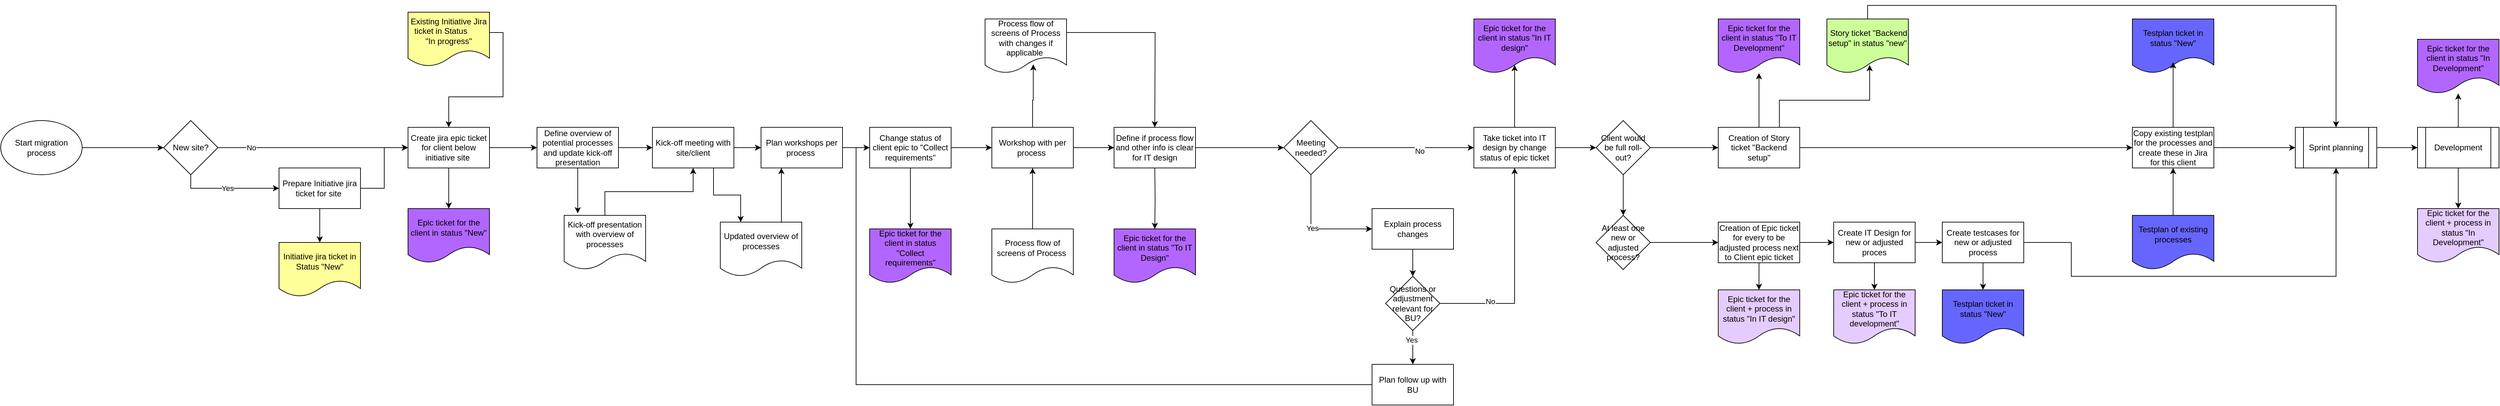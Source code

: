 <mxfile version="26.0.11">
  <diagram name="Pagina-1" id="MSs8Dhvhf93qKQDW9ePJ">
    <mxGraphModel dx="34434" dy="738" grid="1" gridSize="10" guides="1" tooltips="1" connect="1" arrows="1" fold="1" page="1" pageScale="1" pageWidth="33000" pageHeight="46810" math="0" shadow="0">
      <root>
        <mxCell id="0" />
        <mxCell id="1" parent="0" />
        <mxCell id="JK_t3SRdudCWYbcd_Vwk-64" style="edgeStyle=orthogonalEdgeStyle;rounded=0;orthogonalLoop=1;jettySize=auto;html=1;exitX=0.75;exitY=1;exitDx=0;exitDy=0;entryX=0.25;entryY=0;entryDx=0;entryDy=0;" edge="1" parent="1" source="JK_t3SRdudCWYbcd_Vwk-1" target="JK_t3SRdudCWYbcd_Vwk-63">
          <mxGeometry relative="1" as="geometry" />
        </mxCell>
        <mxCell id="JK_t3SRdudCWYbcd_Vwk-66" style="edgeStyle=orthogonalEdgeStyle;rounded=0;orthogonalLoop=1;jettySize=auto;html=1;exitX=1;exitY=0.5;exitDx=0;exitDy=0;entryX=0;entryY=0.5;entryDx=0;entryDy=0;" edge="1" parent="1" source="JK_t3SRdudCWYbcd_Vwk-1" target="JK_t3SRdudCWYbcd_Vwk-62">
          <mxGeometry relative="1" as="geometry" />
        </mxCell>
        <mxCell id="JK_t3SRdudCWYbcd_Vwk-1" value="Kick-off meeting with site/client" style="rounded=0;whiteSpace=wrap;html=1;" vertex="1" parent="1">
          <mxGeometry x="440" y="290" width="120" height="60" as="geometry" />
        </mxCell>
        <mxCell id="JK_t3SRdudCWYbcd_Vwk-15" style="edgeStyle=orthogonalEdgeStyle;rounded=0;orthogonalLoop=1;jettySize=auto;html=1;exitX=0.5;exitY=0;exitDx=0;exitDy=0;" edge="1" parent="1" source="JK_t3SRdudCWYbcd_Vwk-2" target="JK_t3SRdudCWYbcd_Vwk-1">
          <mxGeometry relative="1" as="geometry" />
        </mxCell>
        <mxCell id="JK_t3SRdudCWYbcd_Vwk-2" value="Kick-off presentation with overview of processes" style="shape=document;whiteSpace=wrap;html=1;boundedLbl=1;" vertex="1" parent="1">
          <mxGeometry x="310" y="420" width="120" height="80" as="geometry" />
        </mxCell>
        <mxCell id="JK_t3SRdudCWYbcd_Vwk-78" style="edgeStyle=orthogonalEdgeStyle;rounded=0;orthogonalLoop=1;jettySize=auto;html=1;exitX=1;exitY=0.5;exitDx=0;exitDy=0;entryX=0;entryY=0.5;entryDx=0;entryDy=0;" edge="1" parent="1" source="JK_t3SRdudCWYbcd_Vwk-8">
          <mxGeometry relative="1" as="geometry">
            <mxPoint x="1120" y="320" as="targetPoint" />
          </mxGeometry>
        </mxCell>
        <mxCell id="JK_t3SRdudCWYbcd_Vwk-8" value="Workshop with per process&amp;nbsp;" style="rounded=0;whiteSpace=wrap;html=1;" vertex="1" parent="1">
          <mxGeometry x="940" y="290" width="120" height="60" as="geometry" />
        </mxCell>
        <mxCell id="JK_t3SRdudCWYbcd_Vwk-16" style="edgeStyle=orthogonalEdgeStyle;rounded=0;orthogonalLoop=1;jettySize=auto;html=1;exitX=0.5;exitY=0;exitDx=0;exitDy=0;entryX=0.5;entryY=1;entryDx=0;entryDy=0;" edge="1" parent="1" source="JK_t3SRdudCWYbcd_Vwk-13" target="JK_t3SRdudCWYbcd_Vwk-8">
          <mxGeometry relative="1" as="geometry">
            <mxPoint x="1040" y="450" as="targetPoint" />
          </mxGeometry>
        </mxCell>
        <mxCell id="JK_t3SRdudCWYbcd_Vwk-13" value="Process flow of screens of Process&amp;nbsp;" style="shape=document;whiteSpace=wrap;html=1;boundedLbl=1;" vertex="1" parent="1">
          <mxGeometry x="940" y="440" width="120" height="80" as="geometry" />
        </mxCell>
        <mxCell id="JK_t3SRdudCWYbcd_Vwk-18" value="Initiative jira ticket in Status &quot;New&quot;" style="shape=document;whiteSpace=wrap;html=1;boundedLbl=1;fillColor=light-dark(#FFFF99,var(--ge-dark-color, #121212));" vertex="1" parent="1">
          <mxGeometry x="-110" y="460" width="120" height="80" as="geometry" />
        </mxCell>
        <mxCell id="JK_t3SRdudCWYbcd_Vwk-21" style="edgeStyle=orthogonalEdgeStyle;rounded=0;orthogonalLoop=1;jettySize=auto;html=1;exitX=0.5;exitY=1;exitDx=0;exitDy=0;entryX=0.5;entryY=0;entryDx=0;entryDy=0;" edge="1" parent="1" source="JK_t3SRdudCWYbcd_Vwk-20" target="JK_t3SRdudCWYbcd_Vwk-18">
          <mxGeometry relative="1" as="geometry" />
        </mxCell>
        <mxCell id="JK_t3SRdudCWYbcd_Vwk-59" style="edgeStyle=orthogonalEdgeStyle;rounded=0;orthogonalLoop=1;jettySize=auto;html=1;exitX=1;exitY=0.5;exitDx=0;exitDy=0;entryX=0;entryY=0.5;entryDx=0;entryDy=0;" edge="1" parent="1" source="JK_t3SRdudCWYbcd_Vwk-20" target="JK_t3SRdudCWYbcd_Vwk-50">
          <mxGeometry relative="1" as="geometry" />
        </mxCell>
        <mxCell id="JK_t3SRdudCWYbcd_Vwk-20" value="Prepare Initiative jira ticket for site&amp;nbsp;" style="rounded=0;whiteSpace=wrap;html=1;" vertex="1" parent="1">
          <mxGeometry x="-110" y="350" width="120" height="60" as="geometry" />
        </mxCell>
        <mxCell id="JK_t3SRdudCWYbcd_Vwk-28" value="" style="edgeStyle=orthogonalEdgeStyle;rounded=0;orthogonalLoop=1;jettySize=auto;html=1;exitX=0.5;exitY=1;exitDx=0;exitDy=0;" edge="1" parent="1" source="JK_t3SRdudCWYbcd_Vwk-22" target="JK_t3SRdudCWYbcd_Vwk-20">
          <mxGeometry relative="1" as="geometry" />
        </mxCell>
        <mxCell id="JK_t3SRdudCWYbcd_Vwk-30" value="Yes" style="edgeLabel;html=1;align=center;verticalAlign=middle;resizable=0;points=[];" vertex="1" connectable="0" parent="JK_t3SRdudCWYbcd_Vwk-28">
          <mxGeometry x="-0.022" relative="1" as="geometry">
            <mxPoint as="offset" />
          </mxGeometry>
        </mxCell>
        <mxCell id="JK_t3SRdudCWYbcd_Vwk-22" value="New site?" style="rhombus;whiteSpace=wrap;html=1;" vertex="1" parent="1">
          <mxGeometry x="-280" y="280" width="80" height="80" as="geometry" />
        </mxCell>
        <mxCell id="JK_t3SRdudCWYbcd_Vwk-43" style="edgeStyle=orthogonalEdgeStyle;rounded=0;orthogonalLoop=1;jettySize=auto;html=1;exitX=1;exitY=0.5;exitDx=0;exitDy=0;entryX=0;entryY=0.5;entryDx=0;entryDy=0;" edge="1" parent="1" source="JK_t3SRdudCWYbcd_Vwk-27" target="JK_t3SRdudCWYbcd_Vwk-22">
          <mxGeometry relative="1" as="geometry" />
        </mxCell>
        <mxCell id="JK_t3SRdudCWYbcd_Vwk-27" value="Start migration process" style="ellipse;whiteSpace=wrap;html=1;" vertex="1" parent="1">
          <mxGeometry x="-520" y="280" width="120" height="80" as="geometry" />
        </mxCell>
        <mxCell id="JK_t3SRdudCWYbcd_Vwk-77" style="edgeStyle=orthogonalEdgeStyle;rounded=0;orthogonalLoop=1;jettySize=auto;html=1;exitX=1;exitY=0.25;exitDx=0;exitDy=0;entryX=0.5;entryY=0;entryDx=0;entryDy=0;" edge="1" parent="1" source="JK_t3SRdudCWYbcd_Vwk-47">
          <mxGeometry relative="1" as="geometry">
            <mxPoint x="1180" y="290" as="targetPoint" />
          </mxGeometry>
        </mxCell>
        <mxCell id="JK_t3SRdudCWYbcd_Vwk-47" value="Process flow of screens of Process with changes if applicable&amp;nbsp;" style="shape=document;whiteSpace=wrap;html=1;boundedLbl=1;" vertex="1" parent="1">
          <mxGeometry x="930" y="130" width="120" height="80" as="geometry" />
        </mxCell>
        <mxCell id="JK_t3SRdudCWYbcd_Vwk-49" style="edgeStyle=orthogonalEdgeStyle;rounded=0;orthogonalLoop=1;jettySize=auto;html=1;exitX=0.5;exitY=0;exitDx=0;exitDy=0;entryX=0.592;entryY=0.838;entryDx=0;entryDy=0;entryPerimeter=0;" edge="1" parent="1" source="JK_t3SRdudCWYbcd_Vwk-8" target="JK_t3SRdudCWYbcd_Vwk-47">
          <mxGeometry relative="1" as="geometry" />
        </mxCell>
        <mxCell id="JK_t3SRdudCWYbcd_Vwk-58" style="edgeStyle=orthogonalEdgeStyle;rounded=0;orthogonalLoop=1;jettySize=auto;html=1;exitX=0.5;exitY=1;exitDx=0;exitDy=0;entryX=0.5;entryY=0;entryDx=0;entryDy=0;" edge="1" parent="1" source="JK_t3SRdudCWYbcd_Vwk-50" target="JK_t3SRdudCWYbcd_Vwk-56">
          <mxGeometry relative="1" as="geometry" />
        </mxCell>
        <mxCell id="JK_t3SRdudCWYbcd_Vwk-60" style="edgeStyle=orthogonalEdgeStyle;rounded=0;orthogonalLoop=1;jettySize=auto;html=1;exitX=1;exitY=0.5;exitDx=0;exitDy=0;entryX=0;entryY=0.5;entryDx=0;entryDy=0;" edge="1" parent="1" source="JK_t3SRdudCWYbcd_Vwk-50" target="JK_t3SRdudCWYbcd_Vwk-38">
          <mxGeometry relative="1" as="geometry" />
        </mxCell>
        <mxCell id="JK_t3SRdudCWYbcd_Vwk-50" value="Create jira epic ticket for client below initiative site&amp;nbsp;" style="rounded=0;whiteSpace=wrap;html=1;" vertex="1" parent="1">
          <mxGeometry x="80" y="290" width="120" height="60" as="geometry" />
        </mxCell>
        <mxCell id="JK_t3SRdudCWYbcd_Vwk-53" value="" style="edgeStyle=orthogonalEdgeStyle;rounded=0;orthogonalLoop=1;jettySize=auto;html=1;exitX=1;exitY=0.5;exitDx=0;exitDy=0;" edge="1" parent="1" source="JK_t3SRdudCWYbcd_Vwk-22">
          <mxGeometry relative="1" as="geometry">
            <mxPoint x="-240" y="280" as="sourcePoint" />
            <mxPoint x="80" y="320" as="targetPoint" />
            <Array as="points" />
          </mxGeometry>
        </mxCell>
        <mxCell id="JK_t3SRdudCWYbcd_Vwk-54" value="No" style="edgeLabel;html=1;align=center;verticalAlign=middle;resizable=0;points=[];" vertex="1" connectable="0" parent="JK_t3SRdudCWYbcd_Vwk-53">
          <mxGeometry x="-0.649" relative="1" as="geometry">
            <mxPoint as="offset" />
          </mxGeometry>
        </mxCell>
        <mxCell id="JK_t3SRdudCWYbcd_Vwk-55" style="edgeStyle=orthogonalEdgeStyle;rounded=0;orthogonalLoop=1;jettySize=auto;html=1;exitX=0.5;exitY=1;exitDx=0;exitDy=0;" edge="1" parent="1" source="JK_t3SRdudCWYbcd_Vwk-38">
          <mxGeometry relative="1" as="geometry">
            <mxPoint x="330" y="417" as="targetPoint" />
          </mxGeometry>
        </mxCell>
        <mxCell id="JK_t3SRdudCWYbcd_Vwk-61" style="edgeStyle=orthogonalEdgeStyle;rounded=0;orthogonalLoop=1;jettySize=auto;html=1;exitX=1;exitY=0.5;exitDx=0;exitDy=0;entryX=0;entryY=0.5;entryDx=0;entryDy=0;" edge="1" parent="1" source="JK_t3SRdudCWYbcd_Vwk-38" target="JK_t3SRdudCWYbcd_Vwk-1">
          <mxGeometry relative="1" as="geometry" />
        </mxCell>
        <mxCell id="JK_t3SRdudCWYbcd_Vwk-38" value="Define overview of potential processes and update kick-off presentation" style="rounded=0;whiteSpace=wrap;html=1;" vertex="1" parent="1">
          <mxGeometry x="270" y="290" width="120" height="60" as="geometry" />
        </mxCell>
        <mxCell id="JK_t3SRdudCWYbcd_Vwk-56" value="Epic ticket for the client in status &quot;New&quot;" style="shape=document;whiteSpace=wrap;html=1;boundedLbl=1;fillColor=light-dark(#B266FF,var(--ge-dark-color, #121212));" vertex="1" parent="1">
          <mxGeometry x="80" y="410" width="120" height="80" as="geometry" />
        </mxCell>
        <mxCell id="JK_t3SRdudCWYbcd_Vwk-67" style="edgeStyle=orthogonalEdgeStyle;rounded=0;orthogonalLoop=1;jettySize=auto;html=1;exitX=1;exitY=0.5;exitDx=0;exitDy=0;entryX=0;entryY=0.5;entryDx=0;entryDy=0;" edge="1" parent="1" source="JK_t3SRdudCWYbcd_Vwk-62" target="JK_t3SRdudCWYbcd_Vwk-8">
          <mxGeometry relative="1" as="geometry" />
        </mxCell>
        <mxCell id="JK_t3SRdudCWYbcd_Vwk-62" value="Plan workshops per process&amp;nbsp;" style="rounded=0;whiteSpace=wrap;html=1;" vertex="1" parent="1">
          <mxGeometry x="600" y="290" width="120" height="60" as="geometry" />
        </mxCell>
        <mxCell id="JK_t3SRdudCWYbcd_Vwk-65" style="edgeStyle=orthogonalEdgeStyle;rounded=0;orthogonalLoop=1;jettySize=auto;html=1;exitX=0.75;exitY=0;exitDx=0;exitDy=0;entryX=0.25;entryY=1;entryDx=0;entryDy=0;" edge="1" parent="1" source="JK_t3SRdudCWYbcd_Vwk-63" target="JK_t3SRdudCWYbcd_Vwk-62">
          <mxGeometry relative="1" as="geometry" />
        </mxCell>
        <mxCell id="JK_t3SRdudCWYbcd_Vwk-63" value="Updated overview of processes" style="shape=document;whiteSpace=wrap;html=1;boundedLbl=1;" vertex="1" parent="1">
          <mxGeometry x="540" y="430" width="120" height="80" as="geometry" />
        </mxCell>
        <mxCell id="JK_t3SRdudCWYbcd_Vwk-71" style="edgeStyle=orthogonalEdgeStyle;rounded=0;orthogonalLoop=1;jettySize=auto;html=1;exitX=0.5;exitY=1;exitDx=0;exitDy=0;entryX=0.5;entryY=0;entryDx=0;entryDy=0;" edge="1" parent="1" source="JK_t3SRdudCWYbcd_Vwk-68" target="JK_t3SRdudCWYbcd_Vwk-69">
          <mxGeometry relative="1" as="geometry" />
        </mxCell>
        <mxCell id="JK_t3SRdudCWYbcd_Vwk-68" value="Change status of client epic to &quot;Collect&lt;br/&gt;requirements&quot;" style="rounded=0;whiteSpace=wrap;html=1;" vertex="1" parent="1">
          <mxGeometry x="760" y="290" width="120" height="60" as="geometry" />
        </mxCell>
        <mxCell id="JK_t3SRdudCWYbcd_Vwk-69" value="Epic ticket for the client in status &quot;Collect&lt;br&gt;requirements&quot;" style="shape=document;whiteSpace=wrap;html=1;boundedLbl=1;fillColor=light-dark(#B266FF,var(--ge-dark-color, #121212));" vertex="1" parent="1">
          <mxGeometry x="760" y="440" width="120" height="80" as="geometry" />
        </mxCell>
        <mxCell id="JK_t3SRdudCWYbcd_Vwk-75" style="edgeStyle=orthogonalEdgeStyle;rounded=0;orthogonalLoop=1;jettySize=auto;html=1;exitX=1;exitY=0.75;exitDx=0;exitDy=0;entryX=0.5;entryY=0;entryDx=0;entryDy=0;" edge="1" parent="1" source="JK_t3SRdudCWYbcd_Vwk-74" target="JK_t3SRdudCWYbcd_Vwk-50">
          <mxGeometry relative="1" as="geometry">
            <Array as="points">
              <mxPoint x="200" y="150" />
              <mxPoint x="220" y="150" />
              <mxPoint x="220" y="245" />
              <mxPoint x="140" y="245" />
            </Array>
          </mxGeometry>
        </mxCell>
        <mxCell id="JK_t3SRdudCWYbcd_Vwk-74" value="Existing Initiative Jira ticket in Status&amp;nbsp; &amp;nbsp; &amp;nbsp; &amp;nbsp; &quot;In progress&quot;" style="shape=document;whiteSpace=wrap;html=1;boundedLbl=1;fillColor=light-dark(#FFFF99,var(--ge-dark-color, #121212));" vertex="1" parent="1">
          <mxGeometry x="80" y="120" width="120" height="80" as="geometry" />
        </mxCell>
        <mxCell id="JK_t3SRdudCWYbcd_Vwk-80" style="edgeStyle=orthogonalEdgeStyle;rounded=0;orthogonalLoop=1;jettySize=auto;html=1;exitX=0.5;exitY=1;exitDx=0;exitDy=0;entryX=0.5;entryY=0;entryDx=0;entryDy=0;" edge="1" parent="1" target="JK_t3SRdudCWYbcd_Vwk-79">
          <mxGeometry relative="1" as="geometry">
            <mxPoint x="1180" y="350" as="sourcePoint" />
          </mxGeometry>
        </mxCell>
        <mxCell id="JK_t3SRdudCWYbcd_Vwk-79" value="Epic ticket for the client in status &quot;To IT Design&quot;" style="shape=document;whiteSpace=wrap;html=1;boundedLbl=1;fillColor=light-dark(#B266FF,var(--ge-dark-color, #121212));" vertex="1" parent="1">
          <mxGeometry x="1120" y="440" width="120" height="80" as="geometry" />
        </mxCell>
        <mxCell id="JK_t3SRdudCWYbcd_Vwk-87" style="edgeStyle=orthogonalEdgeStyle;rounded=0;orthogonalLoop=1;jettySize=auto;html=1;exitX=1;exitY=0.5;exitDx=0;exitDy=0;entryX=0;entryY=0.5;entryDx=0;entryDy=0;" edge="1" parent="1" source="JK_t3SRdudCWYbcd_Vwk-83" target="JK_t3SRdudCWYbcd_Vwk-86">
          <mxGeometry relative="1" as="geometry" />
        </mxCell>
        <mxCell id="JK_t3SRdudCWYbcd_Vwk-83" value="Define if process flow and other info is clear for IT design" style="rounded=0;whiteSpace=wrap;html=1;" vertex="1" parent="1">
          <mxGeometry x="1120" y="290" width="120" height="60" as="geometry" />
        </mxCell>
        <mxCell id="JK_t3SRdudCWYbcd_Vwk-89" style="edgeStyle=orthogonalEdgeStyle;rounded=0;orthogonalLoop=1;jettySize=auto;html=1;entryX=0;entryY=0.5;entryDx=0;entryDy=0;exitX=0.5;exitY=1;exitDx=0;exitDy=0;" edge="1" parent="1" source="JK_t3SRdudCWYbcd_Vwk-86" target="JK_t3SRdudCWYbcd_Vwk-88">
          <mxGeometry relative="1" as="geometry">
            <mxPoint x="1320" y="420" as="sourcePoint" />
          </mxGeometry>
        </mxCell>
        <mxCell id="JK_t3SRdudCWYbcd_Vwk-90" value="Yes" style="edgeLabel;html=1;align=center;verticalAlign=middle;resizable=0;points=[];" vertex="1" connectable="0" parent="JK_t3SRdudCWYbcd_Vwk-89">
          <mxGeometry x="-0.04" y="1" relative="1" as="geometry">
            <mxPoint as="offset" />
          </mxGeometry>
        </mxCell>
        <mxCell id="JK_t3SRdudCWYbcd_Vwk-92" style="edgeStyle=orthogonalEdgeStyle;rounded=0;orthogonalLoop=1;jettySize=auto;html=1;exitX=1;exitY=0.5;exitDx=0;exitDy=0;entryX=0;entryY=0.5;entryDx=0;entryDy=0;" edge="1" parent="1" source="JK_t3SRdudCWYbcd_Vwk-86" target="JK_t3SRdudCWYbcd_Vwk-91">
          <mxGeometry relative="1" as="geometry" />
        </mxCell>
        <mxCell id="JK_t3SRdudCWYbcd_Vwk-93" value="No" style="edgeLabel;html=1;align=center;verticalAlign=middle;resizable=0;points=[];" vertex="1" connectable="0" parent="JK_t3SRdudCWYbcd_Vwk-92">
          <mxGeometry x="0.2" y="-5" relative="1" as="geometry">
            <mxPoint as="offset" />
          </mxGeometry>
        </mxCell>
        <mxCell id="JK_t3SRdudCWYbcd_Vwk-86" value="Meeting needed?" style="rhombus;whiteSpace=wrap;html=1;" vertex="1" parent="1">
          <mxGeometry x="1370" y="280" width="80" height="80" as="geometry" />
        </mxCell>
        <mxCell id="JK_t3SRdudCWYbcd_Vwk-94" style="edgeStyle=orthogonalEdgeStyle;rounded=0;orthogonalLoop=1;jettySize=auto;html=1;exitX=1;exitY=0.5;exitDx=0;exitDy=0;entryX=0.5;entryY=1;entryDx=0;entryDy=0;" edge="1" parent="1" source="JK_t3SRdudCWYbcd_Vwk-114" target="JK_t3SRdudCWYbcd_Vwk-91">
          <mxGeometry relative="1" as="geometry" />
        </mxCell>
        <mxCell id="JK_t3SRdudCWYbcd_Vwk-116" value="No" style="edgeLabel;html=1;align=center;verticalAlign=middle;resizable=0;points=[];" vertex="1" connectable="0" parent="JK_t3SRdudCWYbcd_Vwk-94">
          <mxGeometry x="-0.523" y="3" relative="1" as="geometry">
            <mxPoint as="offset" />
          </mxGeometry>
        </mxCell>
        <mxCell id="JK_t3SRdudCWYbcd_Vwk-115" style="edgeStyle=orthogonalEdgeStyle;rounded=0;orthogonalLoop=1;jettySize=auto;html=1;exitX=0.5;exitY=1;exitDx=0;exitDy=0;entryX=0.5;entryY=0;entryDx=0;entryDy=0;" edge="1" parent="1" source="JK_t3SRdudCWYbcd_Vwk-88" target="JK_t3SRdudCWYbcd_Vwk-114">
          <mxGeometry relative="1" as="geometry" />
        </mxCell>
        <mxCell id="JK_t3SRdudCWYbcd_Vwk-88" value="Explain process changes" style="rounded=0;whiteSpace=wrap;html=1;" vertex="1" parent="1">
          <mxGeometry x="1500" y="410" width="120" height="60" as="geometry" />
        </mxCell>
        <mxCell id="JK_t3SRdudCWYbcd_Vwk-99" style="edgeStyle=orthogonalEdgeStyle;rounded=0;orthogonalLoop=1;jettySize=auto;html=1;exitX=1;exitY=0.5;exitDx=0;exitDy=0;entryX=0;entryY=0.5;entryDx=0;entryDy=0;" edge="1" parent="1" source="JK_t3SRdudCWYbcd_Vwk-91" target="JK_t3SRdudCWYbcd_Vwk-98">
          <mxGeometry relative="1" as="geometry" />
        </mxCell>
        <mxCell id="JK_t3SRdudCWYbcd_Vwk-91" value="Take ticket into IT design by change status of epic ticket" style="rounded=0;whiteSpace=wrap;html=1;" vertex="1" parent="1">
          <mxGeometry x="1650" y="290" width="120" height="60" as="geometry" />
        </mxCell>
        <mxCell id="JK_t3SRdudCWYbcd_Vwk-95" value="Epic ticket for the client in status &quot;In IT design&quot;" style="shape=document;whiteSpace=wrap;html=1;boundedLbl=1;fillColor=light-dark(#B266FF,var(--ge-dark-color, #121212));" vertex="1" parent="1">
          <mxGeometry x="1650" y="130" width="120" height="80" as="geometry" />
        </mxCell>
        <mxCell id="JK_t3SRdudCWYbcd_Vwk-96" style="edgeStyle=orthogonalEdgeStyle;rounded=0;orthogonalLoop=1;jettySize=auto;html=1;exitX=0.5;exitY=0;exitDx=0;exitDy=0;entryX=0.5;entryY=0.85;entryDx=0;entryDy=0;entryPerimeter=0;" edge="1" parent="1" source="JK_t3SRdudCWYbcd_Vwk-91" target="JK_t3SRdudCWYbcd_Vwk-95">
          <mxGeometry relative="1" as="geometry" />
        </mxCell>
        <mxCell id="JK_t3SRdudCWYbcd_Vwk-101" style="edgeStyle=orthogonalEdgeStyle;rounded=0;orthogonalLoop=1;jettySize=auto;html=1;exitX=1;exitY=0.5;exitDx=0;exitDy=0;entryX=0;entryY=0.5;entryDx=0;entryDy=0;" edge="1" parent="1" source="JK_t3SRdudCWYbcd_Vwk-98" target="JK_t3SRdudCWYbcd_Vwk-100">
          <mxGeometry relative="1" as="geometry" />
        </mxCell>
        <mxCell id="JK_t3SRdudCWYbcd_Vwk-107" style="edgeStyle=orthogonalEdgeStyle;rounded=0;orthogonalLoop=1;jettySize=auto;html=1;exitX=0.5;exitY=1;exitDx=0;exitDy=0;entryX=0.5;entryY=0;entryDx=0;entryDy=0;" edge="1" parent="1" source="JK_t3SRdudCWYbcd_Vwk-98" target="JK_t3SRdudCWYbcd_Vwk-106">
          <mxGeometry relative="1" as="geometry" />
        </mxCell>
        <mxCell id="JK_t3SRdudCWYbcd_Vwk-98" value="Client would be full roll-out?" style="rhombus;whiteSpace=wrap;html=1;" vertex="1" parent="1">
          <mxGeometry x="1830" y="280" width="80" height="80" as="geometry" />
        </mxCell>
        <mxCell id="JK_t3SRdudCWYbcd_Vwk-103" style="edgeStyle=orthogonalEdgeStyle;rounded=0;orthogonalLoop=1;jettySize=auto;html=1;exitX=0.5;exitY=0;exitDx=0;exitDy=0;" edge="1" parent="1" source="JK_t3SRdudCWYbcd_Vwk-100" target="JK_t3SRdudCWYbcd_Vwk-102">
          <mxGeometry relative="1" as="geometry" />
        </mxCell>
        <mxCell id="JK_t3SRdudCWYbcd_Vwk-124" style="edgeStyle=orthogonalEdgeStyle;rounded=0;orthogonalLoop=1;jettySize=auto;html=1;exitX=1;exitY=0.5;exitDx=0;exitDy=0;entryX=0;entryY=0.5;entryDx=0;entryDy=0;" edge="1" parent="1" source="JK_t3SRdudCWYbcd_Vwk-100" target="JK_t3SRdudCWYbcd_Vwk-123">
          <mxGeometry relative="1" as="geometry" />
        </mxCell>
        <mxCell id="JK_t3SRdudCWYbcd_Vwk-100" value="Creation of Story ticket &quot;Backend setup&quot;" style="rounded=0;whiteSpace=wrap;html=1;" vertex="1" parent="1">
          <mxGeometry x="2010" y="290" width="120" height="60" as="geometry" />
        </mxCell>
        <mxCell id="JK_t3SRdudCWYbcd_Vwk-102" value="Epic ticket for the client in status &quot;To IT Development&quot;" style="shape=document;whiteSpace=wrap;html=1;boundedLbl=1;fillColor=light-dark(#B266FF,var(--ge-dark-color, #121212));" vertex="1" parent="1">
          <mxGeometry x="2010" y="130" width="120" height="80" as="geometry" />
        </mxCell>
        <mxCell id="JK_t3SRdudCWYbcd_Vwk-104" value="&amp;nbsp;Story ticket &quot;Backend setup&quot; in status &quot;new&quot;" style="shape=document;whiteSpace=wrap;html=1;boundedLbl=1;fillColor=light-dark(#CCFF99,var(--ge-dark-color, #121212));" vertex="1" parent="1">
          <mxGeometry x="2170" y="130" width="120" height="80" as="geometry" />
        </mxCell>
        <mxCell id="JK_t3SRdudCWYbcd_Vwk-105" style="edgeStyle=orthogonalEdgeStyle;rounded=0;orthogonalLoop=1;jettySize=auto;html=1;exitX=0.75;exitY=0;exitDx=0;exitDy=0;entryX=0.525;entryY=0.85;entryDx=0;entryDy=0;entryPerimeter=0;fillColor=#B3FF66;" edge="1" parent="1" source="JK_t3SRdudCWYbcd_Vwk-100" target="JK_t3SRdudCWYbcd_Vwk-104">
          <mxGeometry relative="1" as="geometry" />
        </mxCell>
        <mxCell id="JK_t3SRdudCWYbcd_Vwk-111" style="edgeStyle=orthogonalEdgeStyle;rounded=0;orthogonalLoop=1;jettySize=auto;html=1;exitX=1;exitY=0.5;exitDx=0;exitDy=0;entryX=0;entryY=0.5;entryDx=0;entryDy=0;" edge="1" parent="1" source="JK_t3SRdudCWYbcd_Vwk-106" target="JK_t3SRdudCWYbcd_Vwk-108">
          <mxGeometry relative="1" as="geometry" />
        </mxCell>
        <mxCell id="JK_t3SRdudCWYbcd_Vwk-106" value="At least one new or adjusted process?" style="rhombus;whiteSpace=wrap;html=1;" vertex="1" parent="1">
          <mxGeometry x="1830" y="420" width="80" height="80" as="geometry" />
        </mxCell>
        <mxCell id="JK_t3SRdudCWYbcd_Vwk-110" style="edgeStyle=orthogonalEdgeStyle;rounded=0;orthogonalLoop=1;jettySize=auto;html=1;exitX=0.5;exitY=1;exitDx=0;exitDy=0;" edge="1" parent="1" source="JK_t3SRdudCWYbcd_Vwk-108" target="JK_t3SRdudCWYbcd_Vwk-109">
          <mxGeometry relative="1" as="geometry" />
        </mxCell>
        <mxCell id="JK_t3SRdudCWYbcd_Vwk-137" style="edgeStyle=orthogonalEdgeStyle;rounded=0;orthogonalLoop=1;jettySize=auto;html=1;exitX=1;exitY=0.5;exitDx=0;exitDy=0;entryX=0;entryY=0.5;entryDx=0;entryDy=0;" edge="1" parent="1" source="JK_t3SRdudCWYbcd_Vwk-108" target="JK_t3SRdudCWYbcd_Vwk-136">
          <mxGeometry relative="1" as="geometry" />
        </mxCell>
        <mxCell id="JK_t3SRdudCWYbcd_Vwk-108" value="Creation of Epic ticket for every to be adjusted process next to Client epic ticket" style="rounded=0;whiteSpace=wrap;html=1;" vertex="1" parent="1">
          <mxGeometry x="2010" y="430" width="120" height="60" as="geometry" />
        </mxCell>
        <mxCell id="JK_t3SRdudCWYbcd_Vwk-109" value="Epic ticket for the client + process in status &quot;In IT design&quot;" style="shape=document;whiteSpace=wrap;html=1;boundedLbl=1;fillColor=light-dark(#E5CCFF,var(--ge-dark-color, #121212));" vertex="1" parent="1">
          <mxGeometry x="2010" y="530" width="120" height="80" as="geometry" />
        </mxCell>
        <mxCell id="JK_t3SRdudCWYbcd_Vwk-120" style="edgeStyle=orthogonalEdgeStyle;rounded=0;orthogonalLoop=1;jettySize=auto;html=1;exitX=0.5;exitY=1;exitDx=0;exitDy=0;entryX=0.5;entryY=0;entryDx=0;entryDy=0;" edge="1" parent="1" source="JK_t3SRdudCWYbcd_Vwk-114" target="JK_t3SRdudCWYbcd_Vwk-119">
          <mxGeometry relative="1" as="geometry" />
        </mxCell>
        <mxCell id="JK_t3SRdudCWYbcd_Vwk-121" value="Yes" style="edgeLabel;html=1;align=center;verticalAlign=middle;resizable=0;points=[];" vertex="1" connectable="0" parent="JK_t3SRdudCWYbcd_Vwk-120">
          <mxGeometry x="-0.44" y="-2" relative="1" as="geometry">
            <mxPoint as="offset" />
          </mxGeometry>
        </mxCell>
        <mxCell id="JK_t3SRdudCWYbcd_Vwk-114" value="Questions or adjustment relevant for BU?" style="rhombus;whiteSpace=wrap;html=1;" vertex="1" parent="1">
          <mxGeometry x="1520" y="510" width="80" height="80" as="geometry" />
        </mxCell>
        <mxCell id="JK_t3SRdudCWYbcd_Vwk-122" style="edgeStyle=orthogonalEdgeStyle;rounded=0;orthogonalLoop=1;jettySize=auto;html=1;exitX=0;exitY=0.5;exitDx=0;exitDy=0;entryX=0;entryY=0.5;entryDx=0;entryDy=0;" edge="1" parent="1" source="JK_t3SRdudCWYbcd_Vwk-119" target="JK_t3SRdudCWYbcd_Vwk-68">
          <mxGeometry relative="1" as="geometry" />
        </mxCell>
        <mxCell id="JK_t3SRdudCWYbcd_Vwk-119" value="Plan follow up with BU" style="rounded=0;whiteSpace=wrap;html=1;" vertex="1" parent="1">
          <mxGeometry x="1500" y="640" width="120" height="60" as="geometry" />
        </mxCell>
        <mxCell id="JK_t3SRdudCWYbcd_Vwk-131" style="edgeStyle=orthogonalEdgeStyle;rounded=0;orthogonalLoop=1;jettySize=auto;html=1;exitX=1;exitY=0.5;exitDx=0;exitDy=0;entryX=0;entryY=0.5;entryDx=0;entryDy=0;" edge="1" parent="1" source="JK_t3SRdudCWYbcd_Vwk-123" target="JK_t3SRdudCWYbcd_Vwk-130">
          <mxGeometry relative="1" as="geometry" />
        </mxCell>
        <mxCell id="JK_t3SRdudCWYbcd_Vwk-123" value="Copy existing testplan for the processes and create these in Jira for this client" style="rounded=0;whiteSpace=wrap;html=1;" vertex="1" parent="1">
          <mxGeometry x="2620" y="290" width="120" height="60" as="geometry" />
        </mxCell>
        <mxCell id="JK_t3SRdudCWYbcd_Vwk-135" style="edgeStyle=orthogonalEdgeStyle;rounded=0;orthogonalLoop=1;jettySize=auto;html=1;exitX=0.5;exitY=0;exitDx=0;exitDy=0;entryX=0.5;entryY=0;entryDx=0;entryDy=0;" edge="1" parent="1" source="JK_t3SRdudCWYbcd_Vwk-104" target="JK_t3SRdudCWYbcd_Vwk-130">
          <mxGeometry relative="1" as="geometry" />
        </mxCell>
        <mxCell id="JK_t3SRdudCWYbcd_Vwk-125" value="Testplan ticket in status &quot;New&quot;" style="shape=document;whiteSpace=wrap;html=1;boundedLbl=1;fillColor=light-dark(#6666FF,var(--ge-dark-color, #121212));" vertex="1" parent="1">
          <mxGeometry x="2620" y="130" width="120" height="80" as="geometry" />
        </mxCell>
        <mxCell id="JK_t3SRdudCWYbcd_Vwk-126" style="edgeStyle=orthogonalEdgeStyle;rounded=0;orthogonalLoop=1;jettySize=auto;html=1;exitX=0.5;exitY=0;exitDx=0;exitDy=0;entryX=0.5;entryY=0.8;entryDx=0;entryDy=0;entryPerimeter=0;" edge="1" parent="1" source="JK_t3SRdudCWYbcd_Vwk-123" target="JK_t3SRdudCWYbcd_Vwk-125">
          <mxGeometry relative="1" as="geometry" />
        </mxCell>
        <mxCell id="JK_t3SRdudCWYbcd_Vwk-128" style="edgeStyle=orthogonalEdgeStyle;rounded=0;orthogonalLoop=1;jettySize=auto;html=1;exitX=0.5;exitY=0;exitDx=0;exitDy=0;entryX=0.5;entryY=1;entryDx=0;entryDy=0;" edge="1" parent="1" source="JK_t3SRdudCWYbcd_Vwk-127" target="JK_t3SRdudCWYbcd_Vwk-123">
          <mxGeometry relative="1" as="geometry" />
        </mxCell>
        <mxCell id="JK_t3SRdudCWYbcd_Vwk-127" value="Testplan of existing processes" style="shape=document;whiteSpace=wrap;html=1;boundedLbl=1;fillColor=light-dark(#6666FF,var(--ge-dark-color, #121212));" vertex="1" parent="1">
          <mxGeometry x="2620" y="420" width="120" height="80" as="geometry" />
        </mxCell>
        <mxCell id="JK_t3SRdudCWYbcd_Vwk-150" style="edgeStyle=orthogonalEdgeStyle;rounded=0;orthogonalLoop=1;jettySize=auto;html=1;exitX=1;exitY=0.5;exitDx=0;exitDy=0;" edge="1" parent="1" source="JK_t3SRdudCWYbcd_Vwk-130">
          <mxGeometry relative="1" as="geometry">
            <mxPoint x="3040" y="320" as="targetPoint" />
          </mxGeometry>
        </mxCell>
        <mxCell id="JK_t3SRdudCWYbcd_Vwk-130" value="Sprint planning" style="shape=process;whiteSpace=wrap;html=1;backgroundOutline=1;" vertex="1" parent="1">
          <mxGeometry x="2860" y="290" width="120" height="60" as="geometry" />
        </mxCell>
        <mxCell id="JK_t3SRdudCWYbcd_Vwk-141" style="edgeStyle=orthogonalEdgeStyle;rounded=0;orthogonalLoop=1;jettySize=auto;html=1;exitX=0.5;exitY=1;exitDx=0;exitDy=0;" edge="1" parent="1" source="JK_t3SRdudCWYbcd_Vwk-136" target="JK_t3SRdudCWYbcd_Vwk-140">
          <mxGeometry relative="1" as="geometry" />
        </mxCell>
        <mxCell id="JK_t3SRdudCWYbcd_Vwk-146" style="edgeStyle=orthogonalEdgeStyle;rounded=0;orthogonalLoop=1;jettySize=auto;html=1;exitX=1;exitY=0.5;exitDx=0;exitDy=0;" edge="1" parent="1" source="JK_t3SRdudCWYbcd_Vwk-136" target="JK_t3SRdudCWYbcd_Vwk-142">
          <mxGeometry relative="1" as="geometry" />
        </mxCell>
        <mxCell id="JK_t3SRdudCWYbcd_Vwk-136" value="Create IT Design for new or adjusted proces" style="rounded=0;whiteSpace=wrap;html=1;" vertex="1" parent="1">
          <mxGeometry x="2180" y="430" width="120" height="60" as="geometry" />
        </mxCell>
        <mxCell id="JK_t3SRdudCWYbcd_Vwk-140" value="Epic ticket for the client + process in status &quot;To IT development&quot;" style="shape=document;whiteSpace=wrap;html=1;boundedLbl=1;fillColor=light-dark(#E5CCFF,var(--ge-dark-color, #121212));" vertex="1" parent="1">
          <mxGeometry x="2180" y="530" width="120" height="80" as="geometry" />
        </mxCell>
        <mxCell id="JK_t3SRdudCWYbcd_Vwk-145" style="edgeStyle=orthogonalEdgeStyle;rounded=0;orthogonalLoop=1;jettySize=auto;html=1;exitX=0.5;exitY=1;exitDx=0;exitDy=0;entryX=0.5;entryY=0;entryDx=0;entryDy=0;" edge="1" parent="1" source="JK_t3SRdudCWYbcd_Vwk-142" target="JK_t3SRdudCWYbcd_Vwk-143">
          <mxGeometry relative="1" as="geometry" />
        </mxCell>
        <mxCell id="JK_t3SRdudCWYbcd_Vwk-147" style="edgeStyle=orthogonalEdgeStyle;rounded=0;orthogonalLoop=1;jettySize=auto;html=1;exitX=1;exitY=0.5;exitDx=0;exitDy=0;entryX=0.5;entryY=1;entryDx=0;entryDy=0;" edge="1" parent="1" source="JK_t3SRdudCWYbcd_Vwk-142" target="JK_t3SRdudCWYbcd_Vwk-130">
          <mxGeometry relative="1" as="geometry">
            <Array as="points">
              <mxPoint x="2530" y="460" />
              <mxPoint x="2530" y="510" />
              <mxPoint x="2920" y="510" />
            </Array>
          </mxGeometry>
        </mxCell>
        <mxCell id="JK_t3SRdudCWYbcd_Vwk-142" value="Create testcases for new or adjusted process" style="rounded=0;whiteSpace=wrap;html=1;" vertex="1" parent="1">
          <mxGeometry x="2340" y="430" width="120" height="60" as="geometry" />
        </mxCell>
        <mxCell id="JK_t3SRdudCWYbcd_Vwk-143" value="Testplan ticket in status &quot;New&quot;" style="shape=document;whiteSpace=wrap;html=1;boundedLbl=1;fillColor=light-dark(#6666FF,var(--ge-dark-color, #121212));" vertex="1" parent="1">
          <mxGeometry x="2340" y="530" width="120" height="80" as="geometry" />
        </mxCell>
        <mxCell id="JK_t3SRdudCWYbcd_Vwk-153" style="edgeStyle=orthogonalEdgeStyle;rounded=0;orthogonalLoop=1;jettySize=auto;html=1;exitX=0.5;exitY=0;exitDx=0;exitDy=0;" edge="1" parent="1" source="JK_t3SRdudCWYbcd_Vwk-151" target="JK_t3SRdudCWYbcd_Vwk-152">
          <mxGeometry relative="1" as="geometry" />
        </mxCell>
        <mxCell id="JK_t3SRdudCWYbcd_Vwk-155" style="edgeStyle=orthogonalEdgeStyle;rounded=0;orthogonalLoop=1;jettySize=auto;html=1;exitX=0.5;exitY=1;exitDx=0;exitDy=0;entryX=0.5;entryY=0;entryDx=0;entryDy=0;" edge="1" parent="1" source="JK_t3SRdudCWYbcd_Vwk-151" target="JK_t3SRdudCWYbcd_Vwk-154">
          <mxGeometry relative="1" as="geometry" />
        </mxCell>
        <mxCell id="JK_t3SRdudCWYbcd_Vwk-151" value="Development" style="shape=process;whiteSpace=wrap;html=1;backgroundOutline=1;" vertex="1" parent="1">
          <mxGeometry x="3040" y="290" width="120" height="60" as="geometry" />
        </mxCell>
        <mxCell id="JK_t3SRdudCWYbcd_Vwk-152" value="Epic ticket for the client in status &quot;In Development&quot;" style="shape=document;whiteSpace=wrap;html=1;boundedLbl=1;fillColor=light-dark(#B266FF,var(--ge-dark-color, #121212));" vertex="1" parent="1">
          <mxGeometry x="3040" y="160" width="120" height="80" as="geometry" />
        </mxCell>
        <mxCell id="JK_t3SRdudCWYbcd_Vwk-154" value="Epic ticket for the client + process in status &quot;In Development&quot;" style="shape=document;whiteSpace=wrap;html=1;boundedLbl=1;fillColor=light-dark(#E5CCFF,var(--ge-dark-color, #121212));" vertex="1" parent="1">
          <mxGeometry x="3040" y="410" width="120" height="80" as="geometry" />
        </mxCell>
      </root>
    </mxGraphModel>
  </diagram>
</mxfile>

